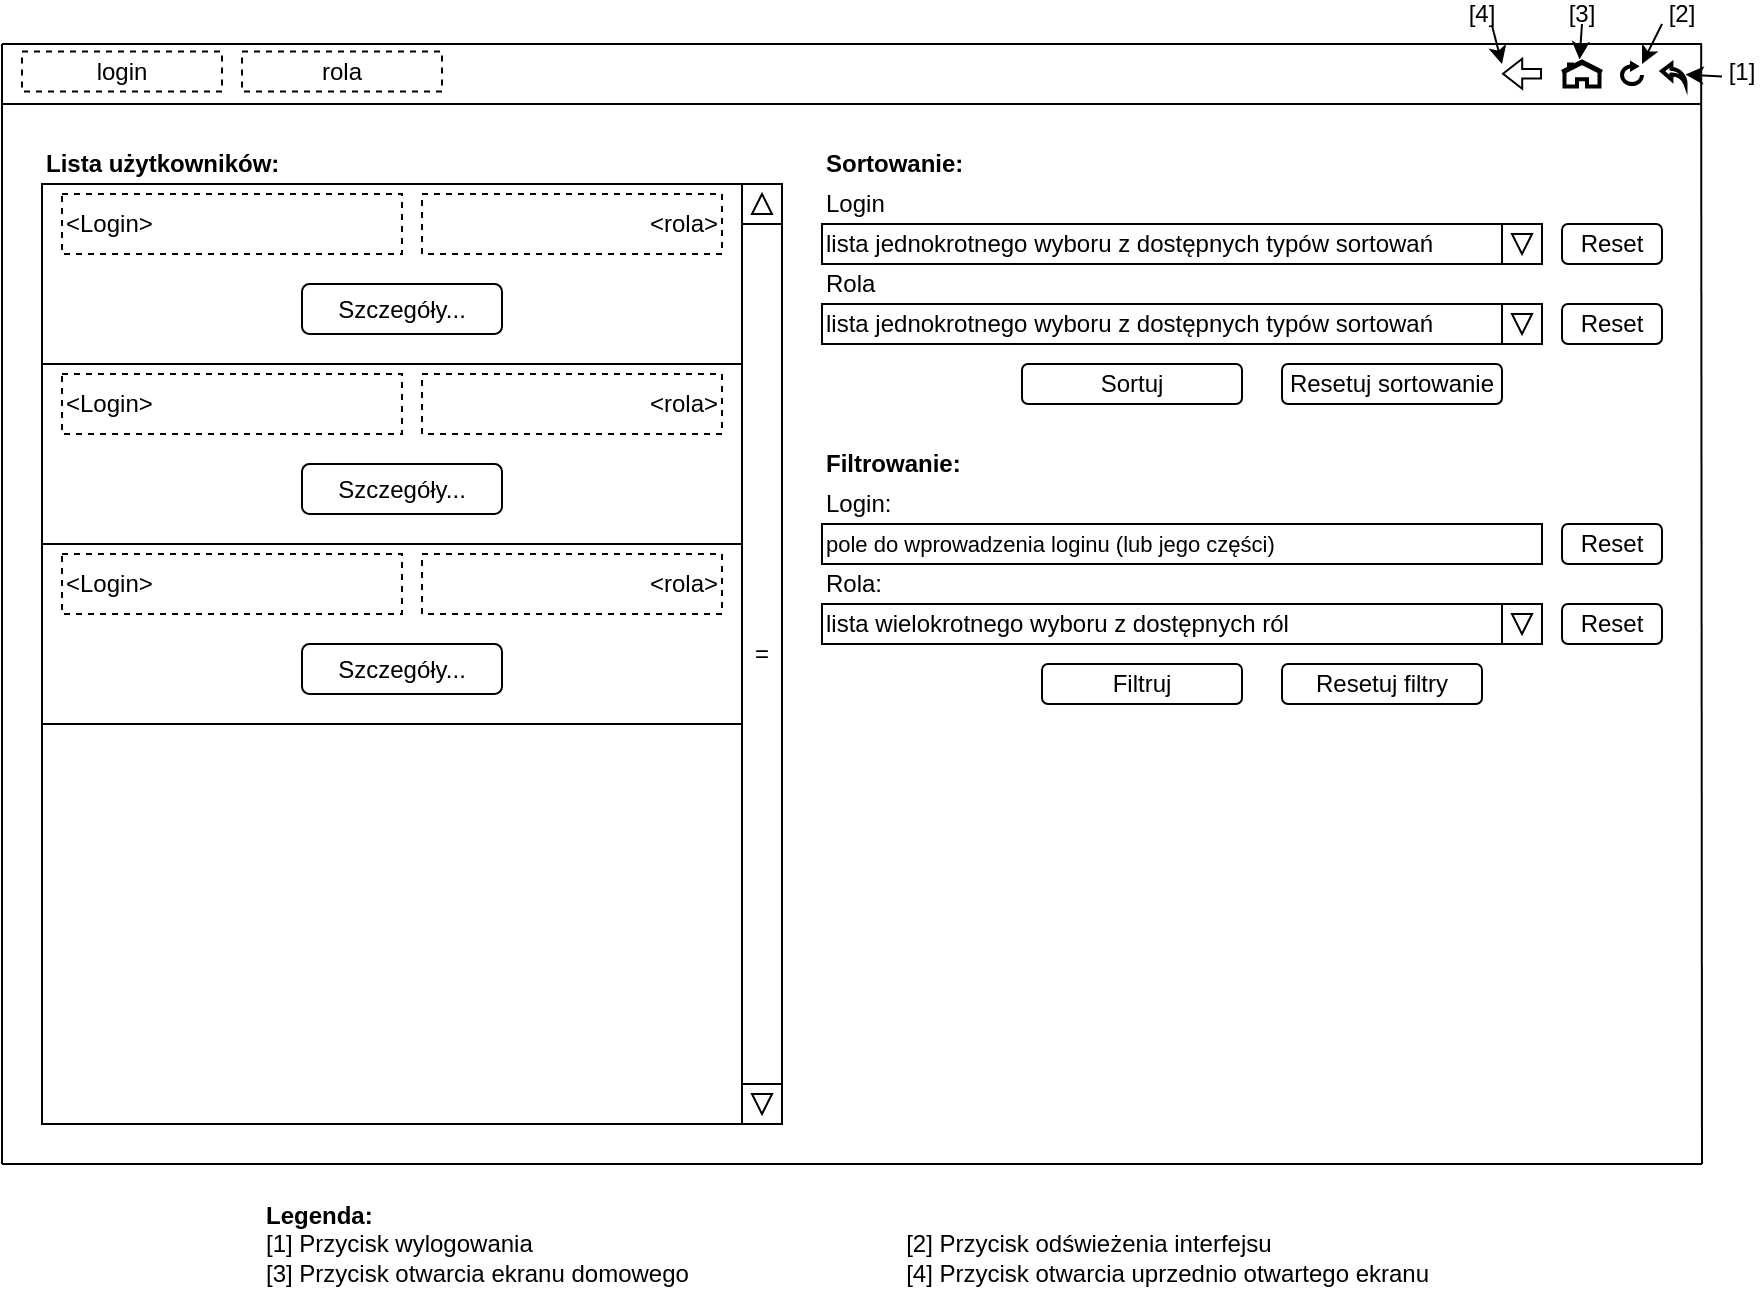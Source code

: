 <mxfile version="22.0.2" type="device">
  <diagram name="Strona-1" id="h2WLkj2qyGADKgaHyaSV">
    <mxGraphModel dx="1418" dy="828" grid="1" gridSize="10" guides="1" tooltips="1" connect="1" arrows="1" fold="1" page="1" pageScale="1" pageWidth="827" pageHeight="1169" math="0" shadow="0">
      <root>
        <mxCell id="0" />
        <mxCell id="1" parent="0" />
        <mxCell id="EYUodT9akqzmMVGfxFc3-3" value="&lt;b&gt;Lista użytkowników:&lt;/b&gt;" style="text;html=1;strokeColor=none;fillColor=none;align=left;verticalAlign=middle;whiteSpace=wrap;rounded=0;" parent="1" vertex="1">
          <mxGeometry x="30" y="265" width="190" height="30" as="geometry" />
        </mxCell>
        <mxCell id="EYUodT9akqzmMVGfxFc3-4" value="" style="endArrow=none;html=1;rounded=0;" parent="1" edge="1">
          <mxGeometry width="50" height="50" relative="1" as="geometry">
            <mxPoint x="10" y="220" as="sourcePoint" />
            <mxPoint x="860" y="220" as="targetPoint" />
          </mxGeometry>
        </mxCell>
        <mxCell id="EYUodT9akqzmMVGfxFc3-5" value="" style="endArrow=none;html=1;rounded=0;" parent="1" edge="1">
          <mxGeometry width="50" height="50" relative="1" as="geometry">
            <mxPoint x="10" y="780" as="sourcePoint" />
            <mxPoint x="10" y="220" as="targetPoint" />
          </mxGeometry>
        </mxCell>
        <mxCell id="EYUodT9akqzmMVGfxFc3-6" value="" style="endArrow=none;html=1;rounded=0;" parent="1" edge="1">
          <mxGeometry width="50" height="50" relative="1" as="geometry">
            <mxPoint x="10" y="250" as="sourcePoint" />
            <mxPoint x="860" y="250" as="targetPoint" />
          </mxGeometry>
        </mxCell>
        <mxCell id="EYUodT9akqzmMVGfxFc3-13" value="" style="endArrow=none;html=1;rounded=0;" parent="1" edge="1">
          <mxGeometry width="50" height="50" relative="1" as="geometry">
            <mxPoint x="860" y="780" as="sourcePoint" />
            <mxPoint x="859.58" y="220" as="targetPoint" />
          </mxGeometry>
        </mxCell>
        <mxCell id="EYUodT9akqzmMVGfxFc3-14" value="" style="html=1;verticalLabelPosition=bottom;align=center;labelBackgroundColor=#ffffff;verticalAlign=top;strokeWidth=2;shadow=0;dashed=0;shape=mxgraph.ios7.icons.home;" parent="1" vertex="1">
          <mxGeometry x="790" y="228.75" width="20" height="12.5" as="geometry" />
        </mxCell>
        <mxCell id="EYUodT9akqzmMVGfxFc3-15" value="" style="html=1;verticalLabelPosition=bottom;align=center;labelBackgroundColor=#ffffff;verticalAlign=top;strokeWidth=2;shadow=0;dashed=0;shape=mxgraph.ios7.icons.back;fontFamily=Helvetica;fontSize=12;" parent="1" vertex="1">
          <mxGeometry x="840" y="230" width="11.76" height="10" as="geometry" />
        </mxCell>
        <mxCell id="EYUodT9akqzmMVGfxFc3-16" value="" style="html=1;verticalLabelPosition=bottom;align=center;labelBackgroundColor=#ffffff;verticalAlign=top;strokeWidth=2;shadow=0;dashed=0;shape=mxgraph.ios7.icons.reload;fontFamily=Helvetica;fontSize=12;" parent="1" vertex="1">
          <mxGeometry x="820" y="230" width="10" height="10" as="geometry" />
        </mxCell>
        <mxCell id="EYUodT9akqzmMVGfxFc3-18" value="[1]" style="text;html=1;strokeColor=none;fillColor=none;align=center;verticalAlign=middle;whiteSpace=wrap;rounded=0;fontSize=12;fontFamily=Helvetica;fontColor=default;" parent="1" vertex="1">
          <mxGeometry x="870" y="228.75" width="20" height="10" as="geometry" />
        </mxCell>
        <mxCell id="EYUodT9akqzmMVGfxFc3-19" value="" style="endArrow=classic;html=1;rounded=0;fontFamily=Helvetica;fontSize=12;fontColor=default;exitX=0;exitY=0.75;exitDx=0;exitDy=0;" parent="1" source="EYUodT9akqzmMVGfxFc3-18" target="EYUodT9akqzmMVGfxFc3-15" edge="1">
          <mxGeometry width="50" height="50" relative="1" as="geometry">
            <mxPoint x="790" y="200" as="sourcePoint" />
            <mxPoint x="840" y="150" as="targetPoint" />
          </mxGeometry>
        </mxCell>
        <mxCell id="EYUodT9akqzmMVGfxFc3-21" value="" style="shape=flexArrow;endArrow=classic;html=1;rounded=0;fontFamily=Helvetica;fontSize=12;fontColor=default;startWidth=9.302;endWidth=9.302;startSize=5.426;endSize=2.867;width=4.651;" parent="1" edge="1">
          <mxGeometry width="50" height="50" relative="1" as="geometry">
            <mxPoint x="780" y="234.88" as="sourcePoint" />
            <mxPoint x="760" y="234.88" as="targetPoint" />
          </mxGeometry>
        </mxCell>
        <mxCell id="EYUodT9akqzmMVGfxFc3-22" value="[2]" style="text;html=1;strokeColor=none;fillColor=none;align=center;verticalAlign=middle;whiteSpace=wrap;rounded=0;fontSize=12;fontFamily=Helvetica;fontColor=default;" parent="1" vertex="1">
          <mxGeometry x="830" y="200" width="40" height="10" as="geometry" />
        </mxCell>
        <mxCell id="EYUodT9akqzmMVGfxFc3-23" value="" style="endArrow=classic;html=1;rounded=0;fontFamily=Helvetica;fontSize=12;fontColor=default;exitX=0.25;exitY=1;exitDx=0;exitDy=0;entryX=1;entryY=0;entryDx=0;entryDy=0;entryPerimeter=0;" parent="1" source="EYUodT9akqzmMVGfxFc3-22" target="EYUodT9akqzmMVGfxFc3-16" edge="1">
          <mxGeometry width="50" height="50" relative="1" as="geometry">
            <mxPoint x="780" y="230" as="sourcePoint" />
            <mxPoint x="830" y="180" as="targetPoint" />
          </mxGeometry>
        </mxCell>
        <mxCell id="EYUodT9akqzmMVGfxFc3-24" value="[3]" style="text;html=1;strokeColor=none;fillColor=none;align=center;verticalAlign=middle;whiteSpace=wrap;rounded=0;fontSize=12;fontFamily=Helvetica;fontColor=default;" parent="1" vertex="1">
          <mxGeometry x="790" y="200" width="20" height="10" as="geometry" />
        </mxCell>
        <mxCell id="EYUodT9akqzmMVGfxFc3-25" value="" style="endArrow=classic;html=1;rounded=0;fontFamily=Helvetica;fontSize=12;fontColor=default;entryX=0.437;entryY=-0.082;entryDx=0;entryDy=0;entryPerimeter=0;exitX=0.5;exitY=1;exitDx=0;exitDy=0;" parent="1" source="EYUodT9akqzmMVGfxFc3-24" target="EYUodT9akqzmMVGfxFc3-14" edge="1">
          <mxGeometry width="50" height="50" relative="1" as="geometry">
            <mxPoint x="810" y="160" as="sourcePoint" />
            <mxPoint x="800" y="170" as="targetPoint" />
          </mxGeometry>
        </mxCell>
        <mxCell id="EYUodT9akqzmMVGfxFc3-27" value="[4]" style="text;html=1;strokeColor=none;fillColor=none;align=center;verticalAlign=middle;whiteSpace=wrap;rounded=0;fontSize=12;fontFamily=Helvetica;fontColor=default;" parent="1" vertex="1">
          <mxGeometry x="740" y="200" width="20" height="10" as="geometry" />
        </mxCell>
        <mxCell id="EYUodT9akqzmMVGfxFc3-28" value="" style="endArrow=classic;html=1;rounded=0;fontFamily=Helvetica;fontSize=12;fontColor=default;exitX=0.748;exitY=1.065;exitDx=0;exitDy=0;exitPerimeter=0;" parent="1" source="EYUodT9akqzmMVGfxFc3-27" edge="1">
          <mxGeometry width="50" height="50" relative="1" as="geometry">
            <mxPoint x="720" y="230" as="sourcePoint" />
            <mxPoint x="760" y="230" as="targetPoint" />
          </mxGeometry>
        </mxCell>
        <mxCell id="EYUodT9akqzmMVGfxFc3-34" value="" style="endArrow=none;html=1;rounded=0;fontFamily=Helvetica;fontSize=12;fontColor=default;" parent="1" edge="1">
          <mxGeometry width="50" height="50" relative="1" as="geometry">
            <mxPoint x="10" y="780" as="sourcePoint" />
            <mxPoint x="860" y="780" as="targetPoint" />
          </mxGeometry>
        </mxCell>
        <mxCell id="99icuVEXUHL0vRiBvz0g-1" value="&lt;b&gt;Legenda:&lt;/b&gt;&lt;br&gt;[1] Przycisk wylogowania&lt;span style=&quot;white-space: pre;&quot;&gt;&#x9;&lt;/span&gt;&lt;span style=&quot;white-space: pre;&quot;&gt;&#x9;&lt;span style=&quot;white-space: pre;&quot;&gt;&#x9;&lt;/span&gt;&lt;span style=&quot;white-space: pre;&quot;&gt;&#x9;&lt;span style=&quot;white-space: pre;&quot;&gt;&#x9;&lt;/span&gt;&lt;span style=&quot;white-space: pre;&quot;&gt;&#x9;&lt;span style=&quot;white-space: pre;&quot;&gt;&#x9;&lt;/span&gt;&lt;/span&gt;&lt;/span&gt;&lt;/span&gt;[2] Przycisk odświeżenia interfejsu&lt;br&gt;[3] Przycisk otwarcia ekranu domowego&lt;span style=&quot;white-space: pre;&quot;&gt;&#x9;&lt;/span&gt;&lt;span style=&quot;white-space: pre;&quot;&gt;&#x9;&lt;span style=&quot;white-space: pre;&quot;&gt;&#x9;&lt;/span&gt;&lt;span style=&quot;white-space: pre;&quot;&gt;&#x9;&lt;/span&gt;&lt;span style=&quot;white-space: pre;&quot;&gt;&#x9;&lt;/span&gt;&lt;/span&gt;[4] Przycisk otwarcia uprzednio otwartego ekranu" style="text;html=1;align=left;verticalAlign=middle;resizable=0;points=[];autosize=1;strokeColor=none;fillColor=none;dashed=1;" parent="1" vertex="1">
          <mxGeometry x="140" y="790" width="610" height="60" as="geometry" />
        </mxCell>
        <mxCell id="DOHr0hYEis4pRiLcCh-8-1" value="login" style="rounded=0;whiteSpace=wrap;html=1;dashed=1;" parent="1" vertex="1">
          <mxGeometry x="20" y="223.75" width="100" height="20" as="geometry" />
        </mxCell>
        <mxCell id="DOHr0hYEis4pRiLcCh-8-2" value="rola" style="rounded=0;whiteSpace=wrap;html=1;dashed=1;" parent="1" vertex="1">
          <mxGeometry x="130" y="223.75" width="100" height="20" as="geometry" />
        </mxCell>
        <mxCell id="DOHr0hYEis4pRiLcCh-8-3" value="" style="rounded=0;whiteSpace=wrap;html=1;" parent="1" vertex="1">
          <mxGeometry x="30" y="290" width="350" height="470" as="geometry" />
        </mxCell>
        <mxCell id="DOHr0hYEis4pRiLcCh-8-4" value="" style="rounded=0;whiteSpace=wrap;html=1;" parent="1" vertex="1">
          <mxGeometry x="380" y="290" width="20" height="450" as="geometry" />
        </mxCell>
        <mxCell id="DOHr0hYEis4pRiLcCh-8-5" value="" style="whiteSpace=wrap;html=1;aspect=fixed;" parent="1" vertex="1">
          <mxGeometry x="380" y="290" width="20" height="20" as="geometry" />
        </mxCell>
        <mxCell id="DOHr0hYEis4pRiLcCh-8-6" value="" style="whiteSpace=wrap;html=1;aspect=fixed;" parent="1" vertex="1">
          <mxGeometry x="380" y="740" width="20" height="20" as="geometry" />
        </mxCell>
        <mxCell id="DOHr0hYEis4pRiLcCh-8-7" value="" style="triangle;whiteSpace=wrap;html=1;rotation=-90;" parent="1" vertex="1">
          <mxGeometry x="385" y="295" width="10" height="10" as="geometry" />
        </mxCell>
        <mxCell id="DOHr0hYEis4pRiLcCh-8-8" value="" style="triangle;whiteSpace=wrap;html=1;rotation=90;" parent="1" vertex="1">
          <mxGeometry x="385" y="745" width="10" height="10" as="geometry" />
        </mxCell>
        <mxCell id="DOHr0hYEis4pRiLcCh-8-10" value="=" style="rounded=0;whiteSpace=wrap;html=1;" parent="1" vertex="1">
          <mxGeometry x="380" y="310" width="20" height="430" as="geometry" />
        </mxCell>
        <mxCell id="DOHr0hYEis4pRiLcCh-8-78" value="&lt;b&gt;Sortowanie:&lt;/b&gt;" style="rounded=0;whiteSpace=wrap;html=1;dashed=1;align=left;strokeColor=none;fillColor=none;" parent="1" vertex="1">
          <mxGeometry x="420" y="270" width="420" height="20" as="geometry" />
        </mxCell>
        <mxCell id="DOHr0hYEis4pRiLcCh-8-79" value="Filtrowanie:" style="rounded=0;whiteSpace=wrap;html=1;dashed=1;align=left;fontStyle=1;fillColor=none;strokeColor=none;" parent="1" vertex="1">
          <mxGeometry x="420" y="420" width="420" height="20" as="geometry" />
        </mxCell>
        <mxCell id="DOHr0hYEis4pRiLcCh-8-80" value="Login" style="text;html=1;strokeColor=none;fillColor=none;align=left;verticalAlign=middle;whiteSpace=wrap;rounded=0;" parent="1" vertex="1">
          <mxGeometry x="420" y="290" width="120" height="20" as="geometry" />
        </mxCell>
        <mxCell id="DOHr0hYEis4pRiLcCh-8-81" value="Rola" style="text;html=1;strokeColor=none;fillColor=none;align=left;verticalAlign=middle;whiteSpace=wrap;rounded=0;" parent="1" vertex="1">
          <mxGeometry x="420" y="330" width="90" height="20" as="geometry" />
        </mxCell>
        <mxCell id="DOHr0hYEis4pRiLcCh-8-109" value="Login:" style="text;html=1;strokeColor=none;fillColor=none;align=left;verticalAlign=middle;whiteSpace=wrap;rounded=0;" parent="1" vertex="1">
          <mxGeometry x="420" y="440" width="120" height="20" as="geometry" />
        </mxCell>
        <mxCell id="DOHr0hYEis4pRiLcCh-8-110" value="&lt;font style=&quot;font-size: 11px;&quot;&gt;pole do wprowadzenia loginu (lub jego części)&lt;/font&gt;" style="rounded=0;whiteSpace=wrap;html=1;align=left;" parent="1" vertex="1">
          <mxGeometry x="420" y="460" width="360" height="20" as="geometry" />
        </mxCell>
        <mxCell id="DOHr0hYEis4pRiLcCh-8-111" value="Filtruj" style="rounded=1;whiteSpace=wrap;html=1;" parent="1" vertex="1">
          <mxGeometry x="530" y="530" width="100" height="20" as="geometry" />
        </mxCell>
        <mxCell id="DOHr0hYEis4pRiLcCh-8-123" value="Resetuj filtry" style="rounded=1;whiteSpace=wrap;html=1;" parent="1" vertex="1">
          <mxGeometry x="650" y="530" width="100" height="20" as="geometry" />
        </mxCell>
        <mxCell id="DOHr0hYEis4pRiLcCh-8-125" value="Rola:" style="text;html=1;strokeColor=none;fillColor=none;align=left;verticalAlign=middle;whiteSpace=wrap;rounded=0;" parent="1" vertex="1">
          <mxGeometry x="420" y="480" width="100" height="20" as="geometry" />
        </mxCell>
        <mxCell id="DOHr0hYEis4pRiLcCh-8-126" value="lista wielokrotnego wyboru z dostępnych ról" style="rounded=0;whiteSpace=wrap;html=1;align=left;" parent="1" vertex="1">
          <mxGeometry x="420" y="500" width="340" height="20" as="geometry" />
        </mxCell>
        <mxCell id="DOHr0hYEis4pRiLcCh-8-166" value="" style="rounded=0;whiteSpace=wrap;html=1;" parent="1" vertex="1">
          <mxGeometry x="760" y="500" width="20" height="20" as="geometry" />
        </mxCell>
        <mxCell id="DOHr0hYEis4pRiLcCh-8-167" value="" style="triangle;whiteSpace=wrap;html=1;rotation=90;" parent="1" vertex="1">
          <mxGeometry x="765" y="505" width="10" height="10" as="geometry" />
        </mxCell>
        <mxCell id="DOHr0hYEis4pRiLcCh-8-180" value="lista jednokrotnego wyboru z dostępnych typów sortowań" style="rounded=0;whiteSpace=wrap;html=1;align=left;" parent="1" vertex="1">
          <mxGeometry x="420" y="310" width="340" height="20" as="geometry" />
        </mxCell>
        <mxCell id="DOHr0hYEis4pRiLcCh-8-181" value="" style="rounded=0;whiteSpace=wrap;html=1;" parent="1" vertex="1">
          <mxGeometry x="760" y="310" width="20" height="20" as="geometry" />
        </mxCell>
        <mxCell id="DOHr0hYEis4pRiLcCh-8-182" value="" style="triangle;whiteSpace=wrap;html=1;rotation=90;" parent="1" vertex="1">
          <mxGeometry x="765" y="315" width="10" height="10" as="geometry" />
        </mxCell>
        <mxCell id="DOHr0hYEis4pRiLcCh-8-183" value="lista jednokrotnego wyboru z dostępnych typów sortowań" style="rounded=0;whiteSpace=wrap;html=1;align=left;" parent="1" vertex="1">
          <mxGeometry x="420" y="350" width="340" height="20" as="geometry" />
        </mxCell>
        <mxCell id="DOHr0hYEis4pRiLcCh-8-184" value="" style="rounded=0;whiteSpace=wrap;html=1;" parent="1" vertex="1">
          <mxGeometry x="760" y="350" width="20" height="20" as="geometry" />
        </mxCell>
        <mxCell id="DOHr0hYEis4pRiLcCh-8-185" value="" style="triangle;whiteSpace=wrap;html=1;rotation=90;" parent="1" vertex="1">
          <mxGeometry x="765" y="355" width="10" height="10" as="geometry" />
        </mxCell>
        <mxCell id="DOHr0hYEis4pRiLcCh-8-189" value="Sortuj" style="rounded=1;whiteSpace=wrap;html=1;" parent="1" vertex="1">
          <mxGeometry x="520" y="380" width="110" height="20" as="geometry" />
        </mxCell>
        <mxCell id="DOHr0hYEis4pRiLcCh-8-190" value="Resetuj sortowanie" style="rounded=1;whiteSpace=wrap;html=1;" parent="1" vertex="1">
          <mxGeometry x="650" y="380" width="110" height="20" as="geometry" />
        </mxCell>
        <mxCell id="DOHr0hYEis4pRiLcCh-8-223" value="Reset" style="rounded=1;whiteSpace=wrap;html=1;" parent="1" vertex="1">
          <mxGeometry x="790" y="460" width="50" height="20" as="geometry" />
        </mxCell>
        <mxCell id="DOHr0hYEis4pRiLcCh-8-227" value="Reset" style="rounded=1;whiteSpace=wrap;html=1;" parent="1" vertex="1">
          <mxGeometry x="790" y="500" width="50" height="20" as="geometry" />
        </mxCell>
        <mxCell id="DOHr0hYEis4pRiLcCh-8-232" value="Reset" style="rounded=1;whiteSpace=wrap;html=1;" parent="1" vertex="1">
          <mxGeometry x="790" y="310" width="50" height="20" as="geometry" />
        </mxCell>
        <mxCell id="DOHr0hYEis4pRiLcCh-8-233" value="Reset" style="rounded=1;whiteSpace=wrap;html=1;" parent="1" vertex="1">
          <mxGeometry x="790" y="350" width="50" height="20" as="geometry" />
        </mxCell>
        <mxCell id="LAWEO0FFbo_tGgebEz2V-5" value="" style="group" parent="1" vertex="1" connectable="0">
          <mxGeometry x="30" y="290" width="350" height="90" as="geometry" />
        </mxCell>
        <mxCell id="LAWEO0FFbo_tGgebEz2V-27" value="" style="group" parent="LAWEO0FFbo_tGgebEz2V-5" vertex="1" connectable="0">
          <mxGeometry width="350" height="90" as="geometry" />
        </mxCell>
        <mxCell id="LAWEO0FFbo_tGgebEz2V-2" value="" style="rounded=0;whiteSpace=wrap;html=1;" parent="LAWEO0FFbo_tGgebEz2V-27" vertex="1">
          <mxGeometry width="350" height="90" as="geometry" />
        </mxCell>
        <mxCell id="LAWEO0FFbo_tGgebEz2V-3" value="&amp;lt;Login&amp;gt;" style="text;html=1;strokeColor=default;fillColor=none;align=left;verticalAlign=middle;whiteSpace=wrap;rounded=0;dashed=1;" parent="LAWEO0FFbo_tGgebEz2V-27" vertex="1">
          <mxGeometry x="10" y="5" width="170" height="30" as="geometry" />
        </mxCell>
        <mxCell id="LAWEO0FFbo_tGgebEz2V-4" value="&amp;lt;rola&amp;gt;" style="text;html=1;strokeColor=default;fillColor=none;align=right;verticalAlign=middle;whiteSpace=wrap;rounded=0;dashed=1;" parent="LAWEO0FFbo_tGgebEz2V-27" vertex="1">
          <mxGeometry x="190" y="5" width="150" height="30" as="geometry" />
        </mxCell>
        <mxCell id="LAWEO0FFbo_tGgebEz2V-26" value="Szczegóły..." style="rounded=1;whiteSpace=wrap;html=1;" parent="LAWEO0FFbo_tGgebEz2V-27" vertex="1">
          <mxGeometry x="130" y="50" width="100" height="25" as="geometry" />
        </mxCell>
        <mxCell id="LAWEO0FFbo_tGgebEz2V-41" value="" style="group" parent="1" vertex="1" connectable="0">
          <mxGeometry x="30" y="380" width="350" height="90" as="geometry" />
        </mxCell>
        <mxCell id="LAWEO0FFbo_tGgebEz2V-42" value="" style="rounded=0;whiteSpace=wrap;html=1;" parent="LAWEO0FFbo_tGgebEz2V-41" vertex="1">
          <mxGeometry width="350" height="90" as="geometry" />
        </mxCell>
        <mxCell id="LAWEO0FFbo_tGgebEz2V-43" value="&amp;lt;Login&amp;gt;" style="text;html=1;strokeColor=default;fillColor=none;align=left;verticalAlign=middle;whiteSpace=wrap;rounded=0;dashed=1;" parent="LAWEO0FFbo_tGgebEz2V-41" vertex="1">
          <mxGeometry x="10" y="5" width="170" height="30" as="geometry" />
        </mxCell>
        <mxCell id="LAWEO0FFbo_tGgebEz2V-44" value="&amp;lt;rola&amp;gt;" style="text;html=1;strokeColor=default;fillColor=none;align=right;verticalAlign=middle;whiteSpace=wrap;rounded=0;dashed=1;" parent="LAWEO0FFbo_tGgebEz2V-41" vertex="1">
          <mxGeometry x="190" y="5" width="150" height="30" as="geometry" />
        </mxCell>
        <mxCell id="LAWEO0FFbo_tGgebEz2V-45" value="Szczegóły..." style="rounded=1;whiteSpace=wrap;html=1;" parent="LAWEO0FFbo_tGgebEz2V-41" vertex="1">
          <mxGeometry x="130" y="50" width="100" height="25" as="geometry" />
        </mxCell>
        <mxCell id="LAWEO0FFbo_tGgebEz2V-53" value="" style="group" parent="1" vertex="1" connectable="0">
          <mxGeometry x="30" y="470" width="350" height="90" as="geometry" />
        </mxCell>
        <mxCell id="LAWEO0FFbo_tGgebEz2V-54" value="" style="rounded=0;whiteSpace=wrap;html=1;" parent="LAWEO0FFbo_tGgebEz2V-53" vertex="1">
          <mxGeometry width="350" height="90" as="geometry" />
        </mxCell>
        <mxCell id="LAWEO0FFbo_tGgebEz2V-55" value="&amp;lt;Login&amp;gt;" style="text;html=1;strokeColor=default;fillColor=none;align=left;verticalAlign=middle;whiteSpace=wrap;rounded=0;dashed=1;" parent="LAWEO0FFbo_tGgebEz2V-53" vertex="1">
          <mxGeometry x="10" y="5" width="170" height="30" as="geometry" />
        </mxCell>
        <mxCell id="LAWEO0FFbo_tGgebEz2V-56" value="&amp;lt;rola&amp;gt;" style="text;html=1;strokeColor=default;fillColor=none;align=right;verticalAlign=middle;whiteSpace=wrap;rounded=0;dashed=1;" parent="LAWEO0FFbo_tGgebEz2V-53" vertex="1">
          <mxGeometry x="190" y="5" width="150" height="30" as="geometry" />
        </mxCell>
        <mxCell id="LAWEO0FFbo_tGgebEz2V-57" value="Szczegóły..." style="rounded=1;whiteSpace=wrap;html=1;" parent="LAWEO0FFbo_tGgebEz2V-53" vertex="1">
          <mxGeometry x="130" y="50" width="100" height="25" as="geometry" />
        </mxCell>
      </root>
    </mxGraphModel>
  </diagram>
</mxfile>
